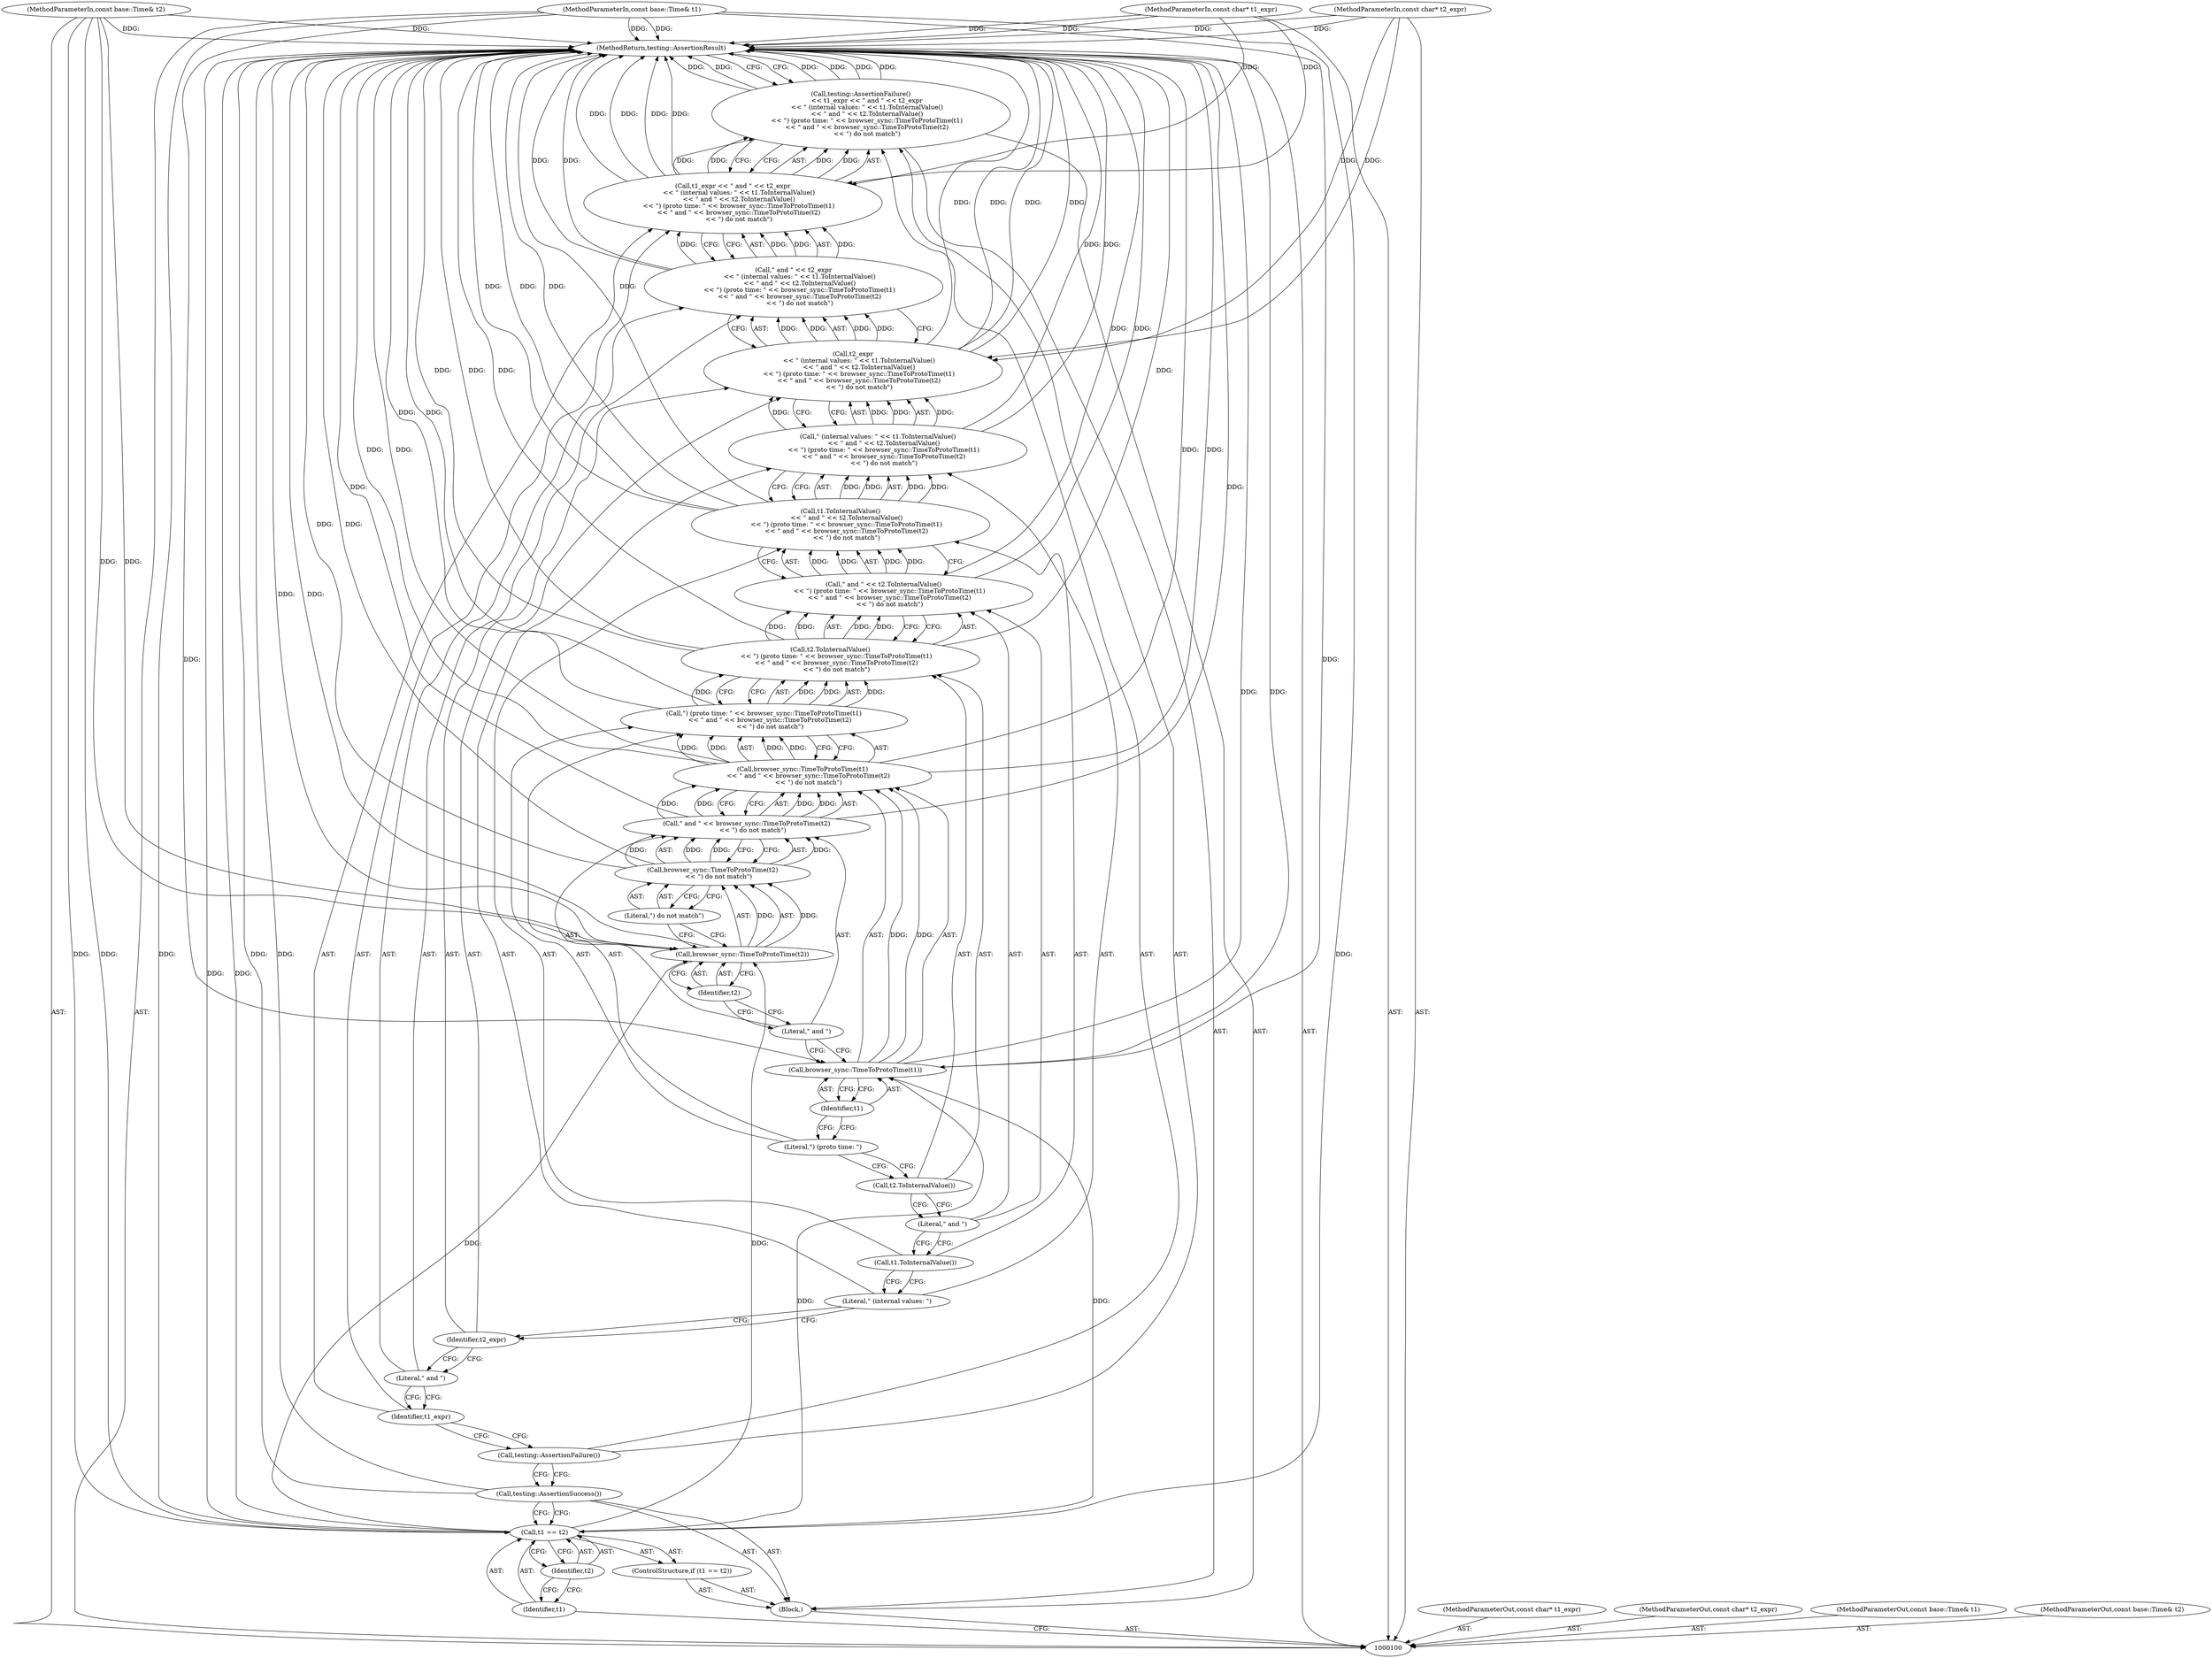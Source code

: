 digraph "1_Chrome_19190765882e272a6a2162c89acdb29110f7e3cf_23" {
"1000138" [label="(MethodReturn,testing::AssertionResult)"];
"1000101" [label="(MethodParameterIn,const char* t1_expr)"];
"1000171" [label="(MethodParameterOut,const char* t1_expr)"];
"1000125" [label="(Call,t2.ToInternalValue()\n      << \") (proto time: \" << browser_sync::TimeToProtoTime(t1)\n      << \" and \" << browser_sync::TimeToProtoTime(t2)\n      << \") do not match\")"];
"1000126" [label="(Call,t2.ToInternalValue())"];
"1000123" [label="(Call,\" and \" << t2.ToInternalValue()\n      << \") (proto time: \" << browser_sync::TimeToProtoTime(t1)\n      << \" and \" << browser_sync::TimeToProtoTime(t2)\n      << \") do not match\")"];
"1000124" [label="(Literal,\" and \")"];
"1000129" [label="(Call,browser_sync::TimeToProtoTime(t1)\n      << \" and \" << browser_sync::TimeToProtoTime(t2)\n      << \") do not match\")"];
"1000130" [label="(Call,browser_sync::TimeToProtoTime(t1))"];
"1000131" [label="(Identifier,t1)"];
"1000127" [label="(Call,\") (proto time: \" << browser_sync::TimeToProtoTime(t1)\n      << \" and \" << browser_sync::TimeToProtoTime(t2)\n      << \") do not match\")"];
"1000128" [label="(Literal,\") (proto time: \")"];
"1000134" [label="(Call,browser_sync::TimeToProtoTime(t2)\n      << \") do not match\")"];
"1000135" [label="(Call,browser_sync::TimeToProtoTime(t2))"];
"1000136" [label="(Identifier,t2)"];
"1000132" [label="(Call,\" and \" << browser_sync::TimeToProtoTime(t2)\n      << \") do not match\")"];
"1000133" [label="(Literal,\" and \")"];
"1000137" [label="(Literal,\") do not match\")"];
"1000102" [label="(MethodParameterIn,const char* t2_expr)"];
"1000172" [label="(MethodParameterOut,const char* t2_expr)"];
"1000103" [label="(MethodParameterIn,const base::Time& t1)"];
"1000173" [label="(MethodParameterOut,const base::Time& t1)"];
"1000104" [label="(MethodParameterIn,const base::Time& t2)"];
"1000174" [label="(MethodParameterOut,const base::Time& t2)"];
"1000105" [label="(Block,)"];
"1000109" [label="(Identifier,t2)"];
"1000106" [label="(ControlStructure,if (t1 == t2))"];
"1000107" [label="(Call,t1 == t2)"];
"1000108" [label="(Identifier,t1)"];
"1000110" [label="(Call,testing::AssertionSuccess())"];
"1000111" [label="(Call,testing::AssertionFailure()\n      << t1_expr << \" and \" << t2_expr\n      << \" (internal values: \" << t1.ToInternalValue()\n      << \" and \" << t2.ToInternalValue()\n      << \") (proto time: \" << browser_sync::TimeToProtoTime(t1)\n      << \" and \" << browser_sync::TimeToProtoTime(t2)\n      << \") do not match\")"];
"1000112" [label="(Call,testing::AssertionFailure())"];
"1000115" [label="(Call,\" and \" << t2_expr\n      << \" (internal values: \" << t1.ToInternalValue()\n      << \" and \" << t2.ToInternalValue()\n      << \") (proto time: \" << browser_sync::TimeToProtoTime(t1)\n      << \" and \" << browser_sync::TimeToProtoTime(t2)\n      << \") do not match\")"];
"1000116" [label="(Literal,\" and \")"];
"1000117" [label="(Call,t2_expr\n      << \" (internal values: \" << t1.ToInternalValue()\n      << \" and \" << t2.ToInternalValue()\n      << \") (proto time: \" << browser_sync::TimeToProtoTime(t1)\n      << \" and \" << browser_sync::TimeToProtoTime(t2)\n      << \") do not match\")"];
"1000118" [label="(Identifier,t2_expr)"];
"1000113" [label="(Call,t1_expr << \" and \" << t2_expr\n      << \" (internal values: \" << t1.ToInternalValue()\n      << \" and \" << t2.ToInternalValue()\n      << \") (proto time: \" << browser_sync::TimeToProtoTime(t1)\n      << \" and \" << browser_sync::TimeToProtoTime(t2)\n      << \") do not match\")"];
"1000114" [label="(Identifier,t1_expr)"];
"1000121" [label="(Call,t1.ToInternalValue()\n      << \" and \" << t2.ToInternalValue()\n      << \") (proto time: \" << browser_sync::TimeToProtoTime(t1)\n      << \" and \" << browser_sync::TimeToProtoTime(t2)\n      << \") do not match\")"];
"1000122" [label="(Call,t1.ToInternalValue())"];
"1000119" [label="(Call,\" (internal values: \" << t1.ToInternalValue()\n      << \" and \" << t2.ToInternalValue()\n      << \") (proto time: \" << browser_sync::TimeToProtoTime(t1)\n      << \" and \" << browser_sync::TimeToProtoTime(t2)\n      << \") do not match\")"];
"1000120" [label="(Literal,\" (internal values: \")"];
"1000138" -> "1000100"  [label="AST: "];
"1000138" -> "1000111"  [label="CFG: "];
"1000115" -> "1000138"  [label="DDG: "];
"1000123" -> "1000138"  [label="DDG: "];
"1000107" -> "1000138"  [label="DDG: "];
"1000104" -> "1000138"  [label="DDG: "];
"1000113" -> "1000138"  [label="DDG: "];
"1000113" -> "1000138"  [label="DDG: "];
"1000125" -> "1000138"  [label="DDG: "];
"1000125" -> "1000138"  [label="DDG: "];
"1000117" -> "1000138"  [label="DDG: "];
"1000117" -> "1000138"  [label="DDG: "];
"1000111" -> "1000138"  [label="DDG: "];
"1000111" -> "1000138"  [label="DDG: "];
"1000111" -> "1000138"  [label="DDG: "];
"1000130" -> "1000138"  [label="DDG: "];
"1000129" -> "1000138"  [label="DDG: "];
"1000129" -> "1000138"  [label="DDG: "];
"1000121" -> "1000138"  [label="DDG: "];
"1000121" -> "1000138"  [label="DDG: "];
"1000127" -> "1000138"  [label="DDG: "];
"1000103" -> "1000138"  [label="DDG: "];
"1000132" -> "1000138"  [label="DDG: "];
"1000119" -> "1000138"  [label="DDG: "];
"1000102" -> "1000138"  [label="DDG: "];
"1000134" -> "1000138"  [label="DDG: "];
"1000101" -> "1000138"  [label="DDG: "];
"1000110" -> "1000138"  [label="DDG: "];
"1000135" -> "1000138"  [label="DDG: "];
"1000101" -> "1000100"  [label="AST: "];
"1000101" -> "1000138"  [label="DDG: "];
"1000101" -> "1000113"  [label="DDG: "];
"1000171" -> "1000100"  [label="AST: "];
"1000125" -> "1000123"  [label="AST: "];
"1000125" -> "1000127"  [label="CFG: "];
"1000126" -> "1000125"  [label="AST: "];
"1000127" -> "1000125"  [label="AST: "];
"1000123" -> "1000125"  [label="CFG: "];
"1000125" -> "1000138"  [label="DDG: "];
"1000125" -> "1000138"  [label="DDG: "];
"1000125" -> "1000123"  [label="DDG: "];
"1000125" -> "1000123"  [label="DDG: "];
"1000127" -> "1000125"  [label="DDG: "];
"1000127" -> "1000125"  [label="DDG: "];
"1000126" -> "1000125"  [label="AST: "];
"1000126" -> "1000124"  [label="CFG: "];
"1000128" -> "1000126"  [label="CFG: "];
"1000123" -> "1000121"  [label="AST: "];
"1000123" -> "1000125"  [label="CFG: "];
"1000124" -> "1000123"  [label="AST: "];
"1000125" -> "1000123"  [label="AST: "];
"1000121" -> "1000123"  [label="CFG: "];
"1000123" -> "1000138"  [label="DDG: "];
"1000123" -> "1000121"  [label="DDG: "];
"1000123" -> "1000121"  [label="DDG: "];
"1000125" -> "1000123"  [label="DDG: "];
"1000125" -> "1000123"  [label="DDG: "];
"1000124" -> "1000123"  [label="AST: "];
"1000124" -> "1000122"  [label="CFG: "];
"1000126" -> "1000124"  [label="CFG: "];
"1000129" -> "1000127"  [label="AST: "];
"1000129" -> "1000132"  [label="CFG: "];
"1000130" -> "1000129"  [label="AST: "];
"1000132" -> "1000129"  [label="AST: "];
"1000127" -> "1000129"  [label="CFG: "];
"1000129" -> "1000138"  [label="DDG: "];
"1000129" -> "1000138"  [label="DDG: "];
"1000129" -> "1000127"  [label="DDG: "];
"1000129" -> "1000127"  [label="DDG: "];
"1000130" -> "1000129"  [label="DDG: "];
"1000132" -> "1000129"  [label="DDG: "];
"1000132" -> "1000129"  [label="DDG: "];
"1000130" -> "1000129"  [label="AST: "];
"1000130" -> "1000131"  [label="CFG: "];
"1000131" -> "1000130"  [label="AST: "];
"1000133" -> "1000130"  [label="CFG: "];
"1000130" -> "1000138"  [label="DDG: "];
"1000130" -> "1000129"  [label="DDG: "];
"1000107" -> "1000130"  [label="DDG: "];
"1000103" -> "1000130"  [label="DDG: "];
"1000131" -> "1000130"  [label="AST: "];
"1000131" -> "1000128"  [label="CFG: "];
"1000130" -> "1000131"  [label="CFG: "];
"1000127" -> "1000125"  [label="AST: "];
"1000127" -> "1000129"  [label="CFG: "];
"1000128" -> "1000127"  [label="AST: "];
"1000129" -> "1000127"  [label="AST: "];
"1000125" -> "1000127"  [label="CFG: "];
"1000127" -> "1000138"  [label="DDG: "];
"1000127" -> "1000125"  [label="DDG: "];
"1000127" -> "1000125"  [label="DDG: "];
"1000129" -> "1000127"  [label="DDG: "];
"1000129" -> "1000127"  [label="DDG: "];
"1000128" -> "1000127"  [label="AST: "];
"1000128" -> "1000126"  [label="CFG: "];
"1000131" -> "1000128"  [label="CFG: "];
"1000134" -> "1000132"  [label="AST: "];
"1000134" -> "1000137"  [label="CFG: "];
"1000135" -> "1000134"  [label="AST: "];
"1000137" -> "1000134"  [label="AST: "];
"1000132" -> "1000134"  [label="CFG: "];
"1000134" -> "1000138"  [label="DDG: "];
"1000134" -> "1000132"  [label="DDG: "];
"1000134" -> "1000132"  [label="DDG: "];
"1000135" -> "1000134"  [label="DDG: "];
"1000135" -> "1000134"  [label="AST: "];
"1000135" -> "1000136"  [label="CFG: "];
"1000136" -> "1000135"  [label="AST: "];
"1000137" -> "1000135"  [label="CFG: "];
"1000135" -> "1000138"  [label="DDG: "];
"1000135" -> "1000134"  [label="DDG: "];
"1000107" -> "1000135"  [label="DDG: "];
"1000104" -> "1000135"  [label="DDG: "];
"1000136" -> "1000135"  [label="AST: "];
"1000136" -> "1000133"  [label="CFG: "];
"1000135" -> "1000136"  [label="CFG: "];
"1000132" -> "1000129"  [label="AST: "];
"1000132" -> "1000134"  [label="CFG: "];
"1000133" -> "1000132"  [label="AST: "];
"1000134" -> "1000132"  [label="AST: "];
"1000129" -> "1000132"  [label="CFG: "];
"1000132" -> "1000138"  [label="DDG: "];
"1000132" -> "1000129"  [label="DDG: "];
"1000132" -> "1000129"  [label="DDG: "];
"1000134" -> "1000132"  [label="DDG: "];
"1000134" -> "1000132"  [label="DDG: "];
"1000133" -> "1000132"  [label="AST: "];
"1000133" -> "1000130"  [label="CFG: "];
"1000136" -> "1000133"  [label="CFG: "];
"1000137" -> "1000134"  [label="AST: "];
"1000137" -> "1000135"  [label="CFG: "];
"1000134" -> "1000137"  [label="CFG: "];
"1000102" -> "1000100"  [label="AST: "];
"1000102" -> "1000138"  [label="DDG: "];
"1000102" -> "1000117"  [label="DDG: "];
"1000172" -> "1000100"  [label="AST: "];
"1000103" -> "1000100"  [label="AST: "];
"1000103" -> "1000138"  [label="DDG: "];
"1000103" -> "1000107"  [label="DDG: "];
"1000103" -> "1000130"  [label="DDG: "];
"1000173" -> "1000100"  [label="AST: "];
"1000104" -> "1000100"  [label="AST: "];
"1000104" -> "1000138"  [label="DDG: "];
"1000104" -> "1000107"  [label="DDG: "];
"1000104" -> "1000135"  [label="DDG: "];
"1000174" -> "1000100"  [label="AST: "];
"1000105" -> "1000100"  [label="AST: "];
"1000106" -> "1000105"  [label="AST: "];
"1000110" -> "1000105"  [label="AST: "];
"1000111" -> "1000105"  [label="AST: "];
"1000109" -> "1000107"  [label="AST: "];
"1000109" -> "1000108"  [label="CFG: "];
"1000107" -> "1000109"  [label="CFG: "];
"1000106" -> "1000105"  [label="AST: "];
"1000107" -> "1000106"  [label="AST: "];
"1000107" -> "1000106"  [label="AST: "];
"1000107" -> "1000109"  [label="CFG: "];
"1000108" -> "1000107"  [label="AST: "];
"1000109" -> "1000107"  [label="AST: "];
"1000110" -> "1000107"  [label="CFG: "];
"1000107" -> "1000138"  [label="DDG: "];
"1000103" -> "1000107"  [label="DDG: "];
"1000104" -> "1000107"  [label="DDG: "];
"1000107" -> "1000130"  [label="DDG: "];
"1000107" -> "1000135"  [label="DDG: "];
"1000108" -> "1000107"  [label="AST: "];
"1000108" -> "1000100"  [label="CFG: "];
"1000109" -> "1000108"  [label="CFG: "];
"1000110" -> "1000105"  [label="AST: "];
"1000110" -> "1000107"  [label="CFG: "];
"1000112" -> "1000110"  [label="CFG: "];
"1000110" -> "1000138"  [label="DDG: "];
"1000111" -> "1000105"  [label="AST: "];
"1000111" -> "1000113"  [label="CFG: "];
"1000112" -> "1000111"  [label="AST: "];
"1000113" -> "1000111"  [label="AST: "];
"1000138" -> "1000111"  [label="CFG: "];
"1000111" -> "1000138"  [label="DDG: "];
"1000111" -> "1000138"  [label="DDG: "];
"1000111" -> "1000138"  [label="DDG: "];
"1000113" -> "1000111"  [label="DDG: "];
"1000113" -> "1000111"  [label="DDG: "];
"1000112" -> "1000111"  [label="AST: "];
"1000112" -> "1000110"  [label="CFG: "];
"1000114" -> "1000112"  [label="CFG: "];
"1000115" -> "1000113"  [label="AST: "];
"1000115" -> "1000117"  [label="CFG: "];
"1000116" -> "1000115"  [label="AST: "];
"1000117" -> "1000115"  [label="AST: "];
"1000113" -> "1000115"  [label="CFG: "];
"1000115" -> "1000138"  [label="DDG: "];
"1000115" -> "1000113"  [label="DDG: "];
"1000115" -> "1000113"  [label="DDG: "];
"1000117" -> "1000115"  [label="DDG: "];
"1000117" -> "1000115"  [label="DDG: "];
"1000116" -> "1000115"  [label="AST: "];
"1000116" -> "1000114"  [label="CFG: "];
"1000118" -> "1000116"  [label="CFG: "];
"1000117" -> "1000115"  [label="AST: "];
"1000117" -> "1000119"  [label="CFG: "];
"1000118" -> "1000117"  [label="AST: "];
"1000119" -> "1000117"  [label="AST: "];
"1000115" -> "1000117"  [label="CFG: "];
"1000117" -> "1000138"  [label="DDG: "];
"1000117" -> "1000138"  [label="DDG: "];
"1000117" -> "1000115"  [label="DDG: "];
"1000117" -> "1000115"  [label="DDG: "];
"1000102" -> "1000117"  [label="DDG: "];
"1000119" -> "1000117"  [label="DDG: "];
"1000119" -> "1000117"  [label="DDG: "];
"1000118" -> "1000117"  [label="AST: "];
"1000118" -> "1000116"  [label="CFG: "];
"1000120" -> "1000118"  [label="CFG: "];
"1000113" -> "1000111"  [label="AST: "];
"1000113" -> "1000115"  [label="CFG: "];
"1000114" -> "1000113"  [label="AST: "];
"1000115" -> "1000113"  [label="AST: "];
"1000111" -> "1000113"  [label="CFG: "];
"1000113" -> "1000138"  [label="DDG: "];
"1000113" -> "1000138"  [label="DDG: "];
"1000113" -> "1000111"  [label="DDG: "];
"1000113" -> "1000111"  [label="DDG: "];
"1000101" -> "1000113"  [label="DDG: "];
"1000115" -> "1000113"  [label="DDG: "];
"1000115" -> "1000113"  [label="DDG: "];
"1000114" -> "1000113"  [label="AST: "];
"1000114" -> "1000112"  [label="CFG: "];
"1000116" -> "1000114"  [label="CFG: "];
"1000121" -> "1000119"  [label="AST: "];
"1000121" -> "1000123"  [label="CFG: "];
"1000122" -> "1000121"  [label="AST: "];
"1000123" -> "1000121"  [label="AST: "];
"1000119" -> "1000121"  [label="CFG: "];
"1000121" -> "1000138"  [label="DDG: "];
"1000121" -> "1000138"  [label="DDG: "];
"1000121" -> "1000119"  [label="DDG: "];
"1000121" -> "1000119"  [label="DDG: "];
"1000123" -> "1000121"  [label="DDG: "];
"1000123" -> "1000121"  [label="DDG: "];
"1000122" -> "1000121"  [label="AST: "];
"1000122" -> "1000120"  [label="CFG: "];
"1000124" -> "1000122"  [label="CFG: "];
"1000119" -> "1000117"  [label="AST: "];
"1000119" -> "1000121"  [label="CFG: "];
"1000120" -> "1000119"  [label="AST: "];
"1000121" -> "1000119"  [label="AST: "];
"1000117" -> "1000119"  [label="CFG: "];
"1000119" -> "1000138"  [label="DDG: "];
"1000119" -> "1000117"  [label="DDG: "];
"1000119" -> "1000117"  [label="DDG: "];
"1000121" -> "1000119"  [label="DDG: "];
"1000121" -> "1000119"  [label="DDG: "];
"1000120" -> "1000119"  [label="AST: "];
"1000120" -> "1000118"  [label="CFG: "];
"1000122" -> "1000120"  [label="CFG: "];
}
